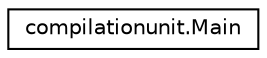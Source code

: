 digraph G
{
  edge [fontname="Helvetica",fontsize="10",labelfontname="Helvetica",labelfontsize="10"];
  node [fontname="Helvetica",fontsize="10",shape=record];
  rankdir=LR;
  Node1 [label="compilationunit.Main",height=0.2,width=0.4,color="black", fillcolor="white", style="filled",URL="$classcompilationunit_1_1_main.html"];
}

